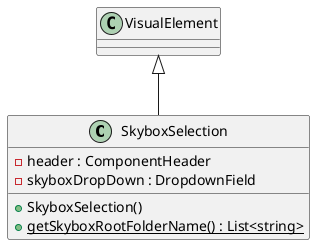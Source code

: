 @startuml
class SkyboxSelection {
    - header : ComponentHeader
    - skyboxDropDown : DropdownField
    + SkyboxSelection()
    + {static} getSkyboxRootFolderName() : List<string>
}
VisualElement <|-- SkyboxSelection
@enduml
